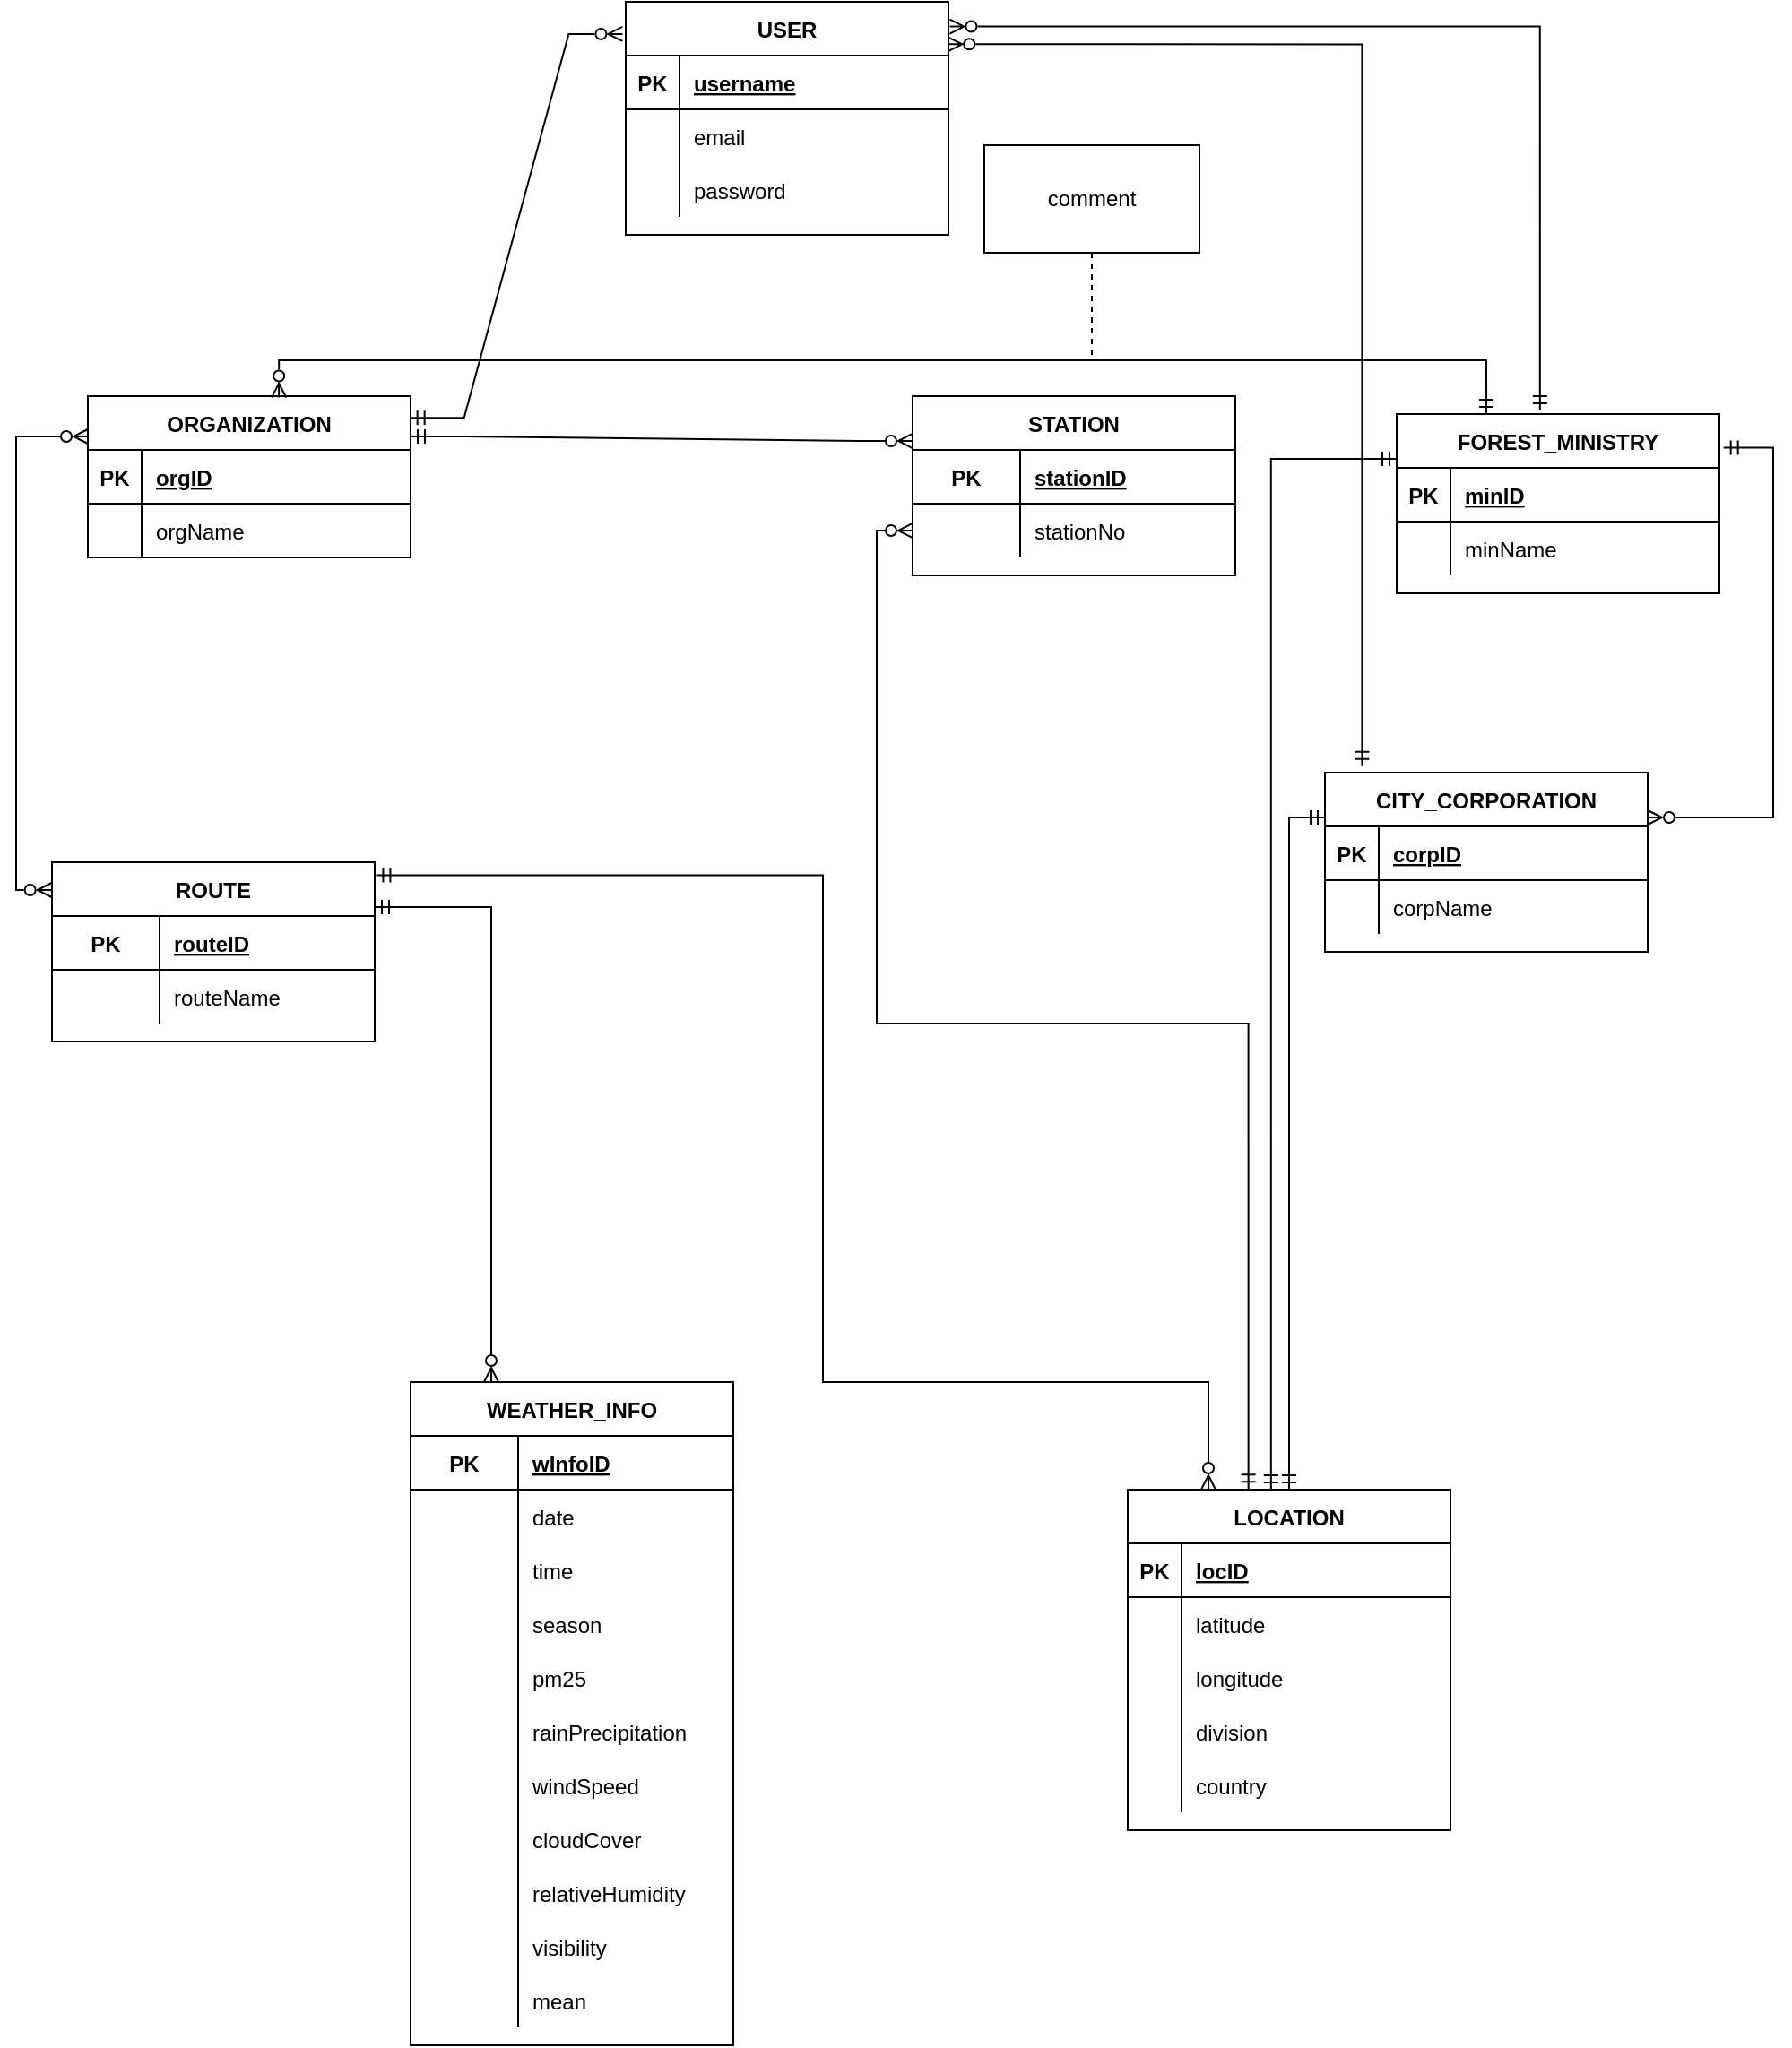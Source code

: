<mxfile version="20.2.5" type="github">
  <diagram name="EERD" id="rX4GJSbXi5SC8Ajk463G">
    <mxGraphModel dx="962" dy="535" grid="1" gridSize="10" guides="1" tooltips="1" connect="1" arrows="1" fold="1" page="1" pageScale="1" pageWidth="850" pageHeight="1100" math="0" shadow="0">
      <root>
        <mxCell id="Siyg2O-M67pVr4KrmH-h-0" />
        <mxCell id="Siyg2O-M67pVr4KrmH-h-1" parent="Siyg2O-M67pVr4KrmH-h-0" />
        <mxCell id="eH9TlsUBj8Qf2fbOO5fv-0" value="USER" style="shape=table;startSize=30;container=1;collapsible=1;childLayout=tableLayout;fixedRows=1;rowLines=0;fontStyle=1;align=center;resizeLast=1;" parent="Siyg2O-M67pVr4KrmH-h-1" vertex="1">
          <mxGeometry x="440" y="270" width="180" height="130" as="geometry" />
        </mxCell>
        <mxCell id="eH9TlsUBj8Qf2fbOO5fv-1" value="" style="shape=tableRow;horizontal=0;startSize=0;swimlaneHead=0;swimlaneBody=0;fillColor=none;collapsible=0;dropTarget=0;points=[[0,0.5],[1,0.5]];portConstraint=eastwest;top=0;left=0;right=0;bottom=1;" parent="eH9TlsUBj8Qf2fbOO5fv-0" vertex="1">
          <mxGeometry y="30" width="180" height="30" as="geometry" />
        </mxCell>
        <mxCell id="eH9TlsUBj8Qf2fbOO5fv-2" value="PK" style="shape=partialRectangle;connectable=0;fillColor=none;top=0;left=0;bottom=0;right=0;fontStyle=1;overflow=hidden;" parent="eH9TlsUBj8Qf2fbOO5fv-1" vertex="1">
          <mxGeometry width="30" height="30" as="geometry">
            <mxRectangle width="30" height="30" as="alternateBounds" />
          </mxGeometry>
        </mxCell>
        <mxCell id="eH9TlsUBj8Qf2fbOO5fv-3" value="username" style="shape=partialRectangle;connectable=0;fillColor=none;top=0;left=0;bottom=0;right=0;align=left;spacingLeft=6;fontStyle=5;overflow=hidden;" parent="eH9TlsUBj8Qf2fbOO5fv-1" vertex="1">
          <mxGeometry x="30" width="150" height="30" as="geometry">
            <mxRectangle width="150" height="30" as="alternateBounds" />
          </mxGeometry>
        </mxCell>
        <mxCell id="eH9TlsUBj8Qf2fbOO5fv-4" value="" style="shape=tableRow;horizontal=0;startSize=0;swimlaneHead=0;swimlaneBody=0;fillColor=none;collapsible=0;dropTarget=0;points=[[0,0.5],[1,0.5]];portConstraint=eastwest;top=0;left=0;right=0;bottom=0;" parent="eH9TlsUBj8Qf2fbOO5fv-0" vertex="1">
          <mxGeometry y="60" width="180" height="30" as="geometry" />
        </mxCell>
        <mxCell id="eH9TlsUBj8Qf2fbOO5fv-5" value="" style="shape=partialRectangle;connectable=0;fillColor=none;top=0;left=0;bottom=0;right=0;editable=1;overflow=hidden;" parent="eH9TlsUBj8Qf2fbOO5fv-4" vertex="1">
          <mxGeometry width="30" height="30" as="geometry">
            <mxRectangle width="30" height="30" as="alternateBounds" />
          </mxGeometry>
        </mxCell>
        <mxCell id="eH9TlsUBj8Qf2fbOO5fv-6" value="email" style="shape=partialRectangle;connectable=0;fillColor=none;top=0;left=0;bottom=0;right=0;align=left;spacingLeft=6;overflow=hidden;" parent="eH9TlsUBj8Qf2fbOO5fv-4" vertex="1">
          <mxGeometry x="30" width="150" height="30" as="geometry">
            <mxRectangle width="150" height="30" as="alternateBounds" />
          </mxGeometry>
        </mxCell>
        <mxCell id="eH9TlsUBj8Qf2fbOO5fv-7" value="" style="shape=tableRow;horizontal=0;startSize=0;swimlaneHead=0;swimlaneBody=0;fillColor=none;collapsible=0;dropTarget=0;points=[[0,0.5],[1,0.5]];portConstraint=eastwest;top=0;left=0;right=0;bottom=0;" parent="eH9TlsUBj8Qf2fbOO5fv-0" vertex="1">
          <mxGeometry y="90" width="180" height="30" as="geometry" />
        </mxCell>
        <mxCell id="eH9TlsUBj8Qf2fbOO5fv-8" value="" style="shape=partialRectangle;connectable=0;fillColor=none;top=0;left=0;bottom=0;right=0;editable=1;overflow=hidden;" parent="eH9TlsUBj8Qf2fbOO5fv-7" vertex="1">
          <mxGeometry width="30" height="30" as="geometry">
            <mxRectangle width="30" height="30" as="alternateBounds" />
          </mxGeometry>
        </mxCell>
        <mxCell id="eH9TlsUBj8Qf2fbOO5fv-9" value="password" style="shape=partialRectangle;connectable=0;fillColor=none;top=0;left=0;bottom=0;right=0;align=left;spacingLeft=6;overflow=hidden;" parent="eH9TlsUBj8Qf2fbOO5fv-7" vertex="1">
          <mxGeometry x="30" width="150" height="30" as="geometry">
            <mxRectangle width="150" height="30" as="alternateBounds" />
          </mxGeometry>
        </mxCell>
        <mxCell id="7qW13PkPoiKVGEW4aP1y-68" style="edgeStyle=orthogonalEdgeStyle;rounded=0;orthogonalLoop=1;jettySize=auto;html=1;exitX=0;exitY=0.25;exitDx=0;exitDy=0;entryX=-0.001;entryY=0.155;entryDx=0;entryDy=0;entryPerimeter=0;startArrow=ERzeroToMany;startFill=0;endArrow=ERzeroToMany;endFill=0;" parent="Siyg2O-M67pVr4KrmH-h-1" source="eH9TlsUBj8Qf2fbOO5fv-10" target="eH9TlsUBj8Qf2fbOO5fv-33" edge="1">
          <mxGeometry relative="1" as="geometry" />
        </mxCell>
        <mxCell id="eH9TlsUBj8Qf2fbOO5fv-10" value="ORGANIZATION" style="shape=table;startSize=30;container=1;collapsible=1;childLayout=tableLayout;fixedRows=1;rowLines=0;fontStyle=1;align=center;resizeLast=1;" parent="Siyg2O-M67pVr4KrmH-h-1" vertex="1">
          <mxGeometry x="140" y="490" width="180" height="90" as="geometry" />
        </mxCell>
        <mxCell id="eH9TlsUBj8Qf2fbOO5fv-11" value="" style="shape=tableRow;horizontal=0;startSize=0;swimlaneHead=0;swimlaneBody=0;fillColor=none;collapsible=0;dropTarget=0;points=[[0,0.5],[1,0.5]];portConstraint=eastwest;top=0;left=0;right=0;bottom=1;" parent="eH9TlsUBj8Qf2fbOO5fv-10" vertex="1">
          <mxGeometry y="30" width="180" height="30" as="geometry" />
        </mxCell>
        <mxCell id="eH9TlsUBj8Qf2fbOO5fv-12" value="PK" style="shape=partialRectangle;connectable=0;fillColor=none;top=0;left=0;bottom=0;right=0;fontStyle=1;overflow=hidden;" parent="eH9TlsUBj8Qf2fbOO5fv-11" vertex="1">
          <mxGeometry width="30" height="30" as="geometry">
            <mxRectangle width="30" height="30" as="alternateBounds" />
          </mxGeometry>
        </mxCell>
        <mxCell id="eH9TlsUBj8Qf2fbOO5fv-13" value="orgID" style="shape=partialRectangle;connectable=0;fillColor=none;top=0;left=0;bottom=0;right=0;align=left;spacingLeft=6;fontStyle=5;overflow=hidden;" parent="eH9TlsUBj8Qf2fbOO5fv-11" vertex="1">
          <mxGeometry x="30" width="150" height="30" as="geometry">
            <mxRectangle width="150" height="30" as="alternateBounds" />
          </mxGeometry>
        </mxCell>
        <mxCell id="eH9TlsUBj8Qf2fbOO5fv-14" value="" style="shape=tableRow;horizontal=0;startSize=0;swimlaneHead=0;swimlaneBody=0;fillColor=none;collapsible=0;dropTarget=0;points=[[0,0.5],[1,0.5]];portConstraint=eastwest;top=0;left=0;right=0;bottom=0;" parent="eH9TlsUBj8Qf2fbOO5fv-10" vertex="1">
          <mxGeometry y="60" width="180" height="30" as="geometry" />
        </mxCell>
        <mxCell id="eH9TlsUBj8Qf2fbOO5fv-15" value="" style="shape=partialRectangle;connectable=0;fillColor=none;top=0;left=0;bottom=0;right=0;editable=1;overflow=hidden;" parent="eH9TlsUBj8Qf2fbOO5fv-14" vertex="1">
          <mxGeometry width="30" height="30" as="geometry">
            <mxRectangle width="30" height="30" as="alternateBounds" />
          </mxGeometry>
        </mxCell>
        <mxCell id="eH9TlsUBj8Qf2fbOO5fv-16" value="orgName" style="shape=partialRectangle;connectable=0;fillColor=none;top=0;left=0;bottom=0;right=0;align=left;spacingLeft=6;overflow=hidden;" parent="eH9TlsUBj8Qf2fbOO5fv-14" vertex="1">
          <mxGeometry x="30" width="150" height="30" as="geometry">
            <mxRectangle width="150" height="30" as="alternateBounds" />
          </mxGeometry>
        </mxCell>
        <mxCell id="7qW13PkPoiKVGEW4aP1y-76" style="edgeStyle=orthogonalEdgeStyle;rounded=0;orthogonalLoop=1;jettySize=auto;html=1;exitX=0;exitY=0.25;exitDx=0;exitDy=0;startArrow=ERmandOne;startFill=0;endArrow=ERmandOne;endFill=0;entryX=0.444;entryY=0;entryDx=0;entryDy=0;entryPerimeter=0;" parent="Siyg2O-M67pVr4KrmH-h-1" source="eH9TlsUBj8Qf2fbOO5fv-25" target="7qW13PkPoiKVGEW4aP1y-49" edge="1">
          <mxGeometry relative="1" as="geometry">
            <Array as="points">
              <mxPoint x="800" y="525" />
            </Array>
            <mxPoint x="800" y="1080" as="targetPoint" />
          </mxGeometry>
        </mxCell>
        <mxCell id="7qW13PkPoiKVGEW4aP1y-78" style="edgeStyle=orthogonalEdgeStyle;rounded=0;orthogonalLoop=1;jettySize=auto;html=1;entryX=1.004;entryY=0.106;entryDx=0;entryDy=0;entryPerimeter=0;startArrow=ERmandOne;startFill=0;endArrow=ERzeroToMany;endFill=0;exitX=0.444;exitY=-0.02;exitDx=0;exitDy=0;exitPerimeter=0;" parent="Siyg2O-M67pVr4KrmH-h-1" source="eH9TlsUBj8Qf2fbOO5fv-25" target="eH9TlsUBj8Qf2fbOO5fv-0" edge="1">
          <mxGeometry relative="1" as="geometry">
            <mxPoint x="950" y="440" as="sourcePoint" />
            <Array as="points">
              <mxPoint x="950" y="284" />
            </Array>
          </mxGeometry>
        </mxCell>
        <mxCell id="XlJJ2K8TRJk-UcwaETNS-0" style="edgeStyle=orthogonalEdgeStyle;rounded=0;orthogonalLoop=1;jettySize=auto;html=1;exitX=0.278;exitY=0;exitDx=0;exitDy=0;entryX=0.592;entryY=0.008;entryDx=0;entryDy=0;entryPerimeter=0;exitPerimeter=0;startArrow=ERmandOne;startFill=0;endArrow=ERzeroToMany;endFill=0;" edge="1" parent="Siyg2O-M67pVr4KrmH-h-1" source="eH9TlsUBj8Qf2fbOO5fv-25" target="eH9TlsUBj8Qf2fbOO5fv-10">
          <mxGeometry relative="1" as="geometry" />
        </mxCell>
        <mxCell id="eH9TlsUBj8Qf2fbOO5fv-25" value="FOREST_MINISTRY" style="shape=table;startSize=30;container=1;collapsible=1;childLayout=tableLayout;fixedRows=1;rowLines=0;fontStyle=1;align=center;resizeLast=1;" parent="Siyg2O-M67pVr4KrmH-h-1" vertex="1">
          <mxGeometry x="870" y="500" width="180" height="100" as="geometry" />
        </mxCell>
        <mxCell id="eH9TlsUBj8Qf2fbOO5fv-26" value="" style="shape=tableRow;horizontal=0;startSize=0;swimlaneHead=0;swimlaneBody=0;fillColor=none;collapsible=0;dropTarget=0;points=[[0,0.5],[1,0.5]];portConstraint=eastwest;top=0;left=0;right=0;bottom=1;" parent="eH9TlsUBj8Qf2fbOO5fv-25" vertex="1">
          <mxGeometry y="30" width="180" height="30" as="geometry" />
        </mxCell>
        <mxCell id="eH9TlsUBj8Qf2fbOO5fv-27" value="PK" style="shape=partialRectangle;connectable=0;fillColor=none;top=0;left=0;bottom=0;right=0;fontStyle=1;overflow=hidden;" parent="eH9TlsUBj8Qf2fbOO5fv-26" vertex="1">
          <mxGeometry width="30" height="30" as="geometry">
            <mxRectangle width="30" height="30" as="alternateBounds" />
          </mxGeometry>
        </mxCell>
        <mxCell id="eH9TlsUBj8Qf2fbOO5fv-28" value="minID" style="shape=partialRectangle;connectable=0;fillColor=none;top=0;left=0;bottom=0;right=0;align=left;spacingLeft=6;fontStyle=5;overflow=hidden;" parent="eH9TlsUBj8Qf2fbOO5fv-26" vertex="1">
          <mxGeometry x="30" width="150" height="30" as="geometry">
            <mxRectangle width="150" height="30" as="alternateBounds" />
          </mxGeometry>
        </mxCell>
        <mxCell id="eH9TlsUBj8Qf2fbOO5fv-29" value="" style="shape=tableRow;horizontal=0;startSize=0;swimlaneHead=0;swimlaneBody=0;fillColor=none;collapsible=0;dropTarget=0;points=[[0,0.5],[1,0.5]];portConstraint=eastwest;top=0;left=0;right=0;bottom=0;" parent="eH9TlsUBj8Qf2fbOO5fv-25" vertex="1">
          <mxGeometry y="60" width="180" height="30" as="geometry" />
        </mxCell>
        <mxCell id="eH9TlsUBj8Qf2fbOO5fv-30" value="" style="shape=partialRectangle;connectable=0;fillColor=none;top=0;left=0;bottom=0;right=0;editable=1;overflow=hidden;" parent="eH9TlsUBj8Qf2fbOO5fv-29" vertex="1">
          <mxGeometry width="30" height="30" as="geometry">
            <mxRectangle width="30" height="30" as="alternateBounds" />
          </mxGeometry>
        </mxCell>
        <mxCell id="eH9TlsUBj8Qf2fbOO5fv-31" value="minName" style="shape=partialRectangle;connectable=0;fillColor=none;top=0;left=0;bottom=0;right=0;align=left;spacingLeft=6;overflow=hidden;" parent="eH9TlsUBj8Qf2fbOO5fv-29" vertex="1">
          <mxGeometry x="30" width="150" height="30" as="geometry">
            <mxRectangle width="150" height="30" as="alternateBounds" />
          </mxGeometry>
        </mxCell>
        <mxCell id="7qW13PkPoiKVGEW4aP1y-69" style="edgeStyle=orthogonalEdgeStyle;rounded=0;orthogonalLoop=1;jettySize=auto;html=1;exitX=1;exitY=0.25;exitDx=0;exitDy=0;entryX=0.25;entryY=0;entryDx=0;entryDy=0;startArrow=ERmandOne;startFill=0;endArrow=ERzeroToMany;endFill=0;" parent="Siyg2O-M67pVr4KrmH-h-1" source="eH9TlsUBj8Qf2fbOO5fv-33" target="7qW13PkPoiKVGEW4aP1y-0" edge="1">
          <mxGeometry relative="1" as="geometry" />
        </mxCell>
        <mxCell id="eH9TlsUBj8Qf2fbOO5fv-33" value="ROUTE" style="shape=table;startSize=30;container=1;collapsible=1;childLayout=tableLayout;fixedRows=1;rowLines=0;fontStyle=1;align=center;resizeLast=1;" parent="Siyg2O-M67pVr4KrmH-h-1" vertex="1">
          <mxGeometry x="120" y="750" width="180" height="100" as="geometry" />
        </mxCell>
        <mxCell id="eH9TlsUBj8Qf2fbOO5fv-37" value="" style="shape=tableRow;horizontal=0;startSize=0;swimlaneHead=0;swimlaneBody=0;fillColor=none;collapsible=0;dropTarget=0;points=[[0,0.5],[1,0.5]];portConstraint=eastwest;top=0;left=0;right=0;bottom=1;" parent="eH9TlsUBj8Qf2fbOO5fv-33" vertex="1">
          <mxGeometry y="30" width="180" height="30" as="geometry" />
        </mxCell>
        <mxCell id="eH9TlsUBj8Qf2fbOO5fv-38" value="PK" style="shape=partialRectangle;connectable=0;fillColor=none;top=0;left=0;bottom=0;right=0;fontStyle=1;overflow=hidden;" parent="eH9TlsUBj8Qf2fbOO5fv-37" vertex="1">
          <mxGeometry width="60" height="30" as="geometry">
            <mxRectangle width="60" height="30" as="alternateBounds" />
          </mxGeometry>
        </mxCell>
        <mxCell id="eH9TlsUBj8Qf2fbOO5fv-39" value="routeID" style="shape=partialRectangle;connectable=0;fillColor=none;top=0;left=0;bottom=0;right=0;align=left;spacingLeft=6;fontStyle=5;overflow=hidden;" parent="eH9TlsUBj8Qf2fbOO5fv-37" vertex="1">
          <mxGeometry x="60" width="120" height="30" as="geometry">
            <mxRectangle width="120" height="30" as="alternateBounds" />
          </mxGeometry>
        </mxCell>
        <mxCell id="eH9TlsUBj8Qf2fbOO5fv-40" value="" style="shape=tableRow;horizontal=0;startSize=0;swimlaneHead=0;swimlaneBody=0;fillColor=none;collapsible=0;dropTarget=0;points=[[0,0.5],[1,0.5]];portConstraint=eastwest;top=0;left=0;right=0;bottom=0;" parent="eH9TlsUBj8Qf2fbOO5fv-33" vertex="1">
          <mxGeometry y="60" width="180" height="30" as="geometry" />
        </mxCell>
        <mxCell id="eH9TlsUBj8Qf2fbOO5fv-41" value="" style="shape=partialRectangle;connectable=0;fillColor=none;top=0;left=0;bottom=0;right=0;editable=1;overflow=hidden;" parent="eH9TlsUBj8Qf2fbOO5fv-40" vertex="1">
          <mxGeometry width="60" height="30" as="geometry">
            <mxRectangle width="60" height="30" as="alternateBounds" />
          </mxGeometry>
        </mxCell>
        <mxCell id="eH9TlsUBj8Qf2fbOO5fv-42" value="routeName" style="shape=partialRectangle;connectable=0;fillColor=none;top=0;left=0;bottom=0;right=0;align=left;spacingLeft=6;overflow=hidden;" parent="eH9TlsUBj8Qf2fbOO5fv-40" vertex="1">
          <mxGeometry x="60" width="120" height="30" as="geometry">
            <mxRectangle width="120" height="30" as="alternateBounds" />
          </mxGeometry>
        </mxCell>
        <mxCell id="eH9TlsUBj8Qf2fbOO5fv-59" value="STATION" style="shape=table;startSize=30;container=1;collapsible=1;childLayout=tableLayout;fixedRows=1;rowLines=0;fontStyle=1;align=center;resizeLast=1;" parent="Siyg2O-M67pVr4KrmH-h-1" vertex="1">
          <mxGeometry x="600" y="490" width="180" height="100" as="geometry" />
        </mxCell>
        <mxCell id="eH9TlsUBj8Qf2fbOO5fv-63" value="" style="shape=tableRow;horizontal=0;startSize=0;swimlaneHead=0;swimlaneBody=0;fillColor=none;collapsible=0;dropTarget=0;points=[[0,0.5],[1,0.5]];portConstraint=eastwest;top=0;left=0;right=0;bottom=1;" parent="eH9TlsUBj8Qf2fbOO5fv-59" vertex="1">
          <mxGeometry y="30" width="180" height="30" as="geometry" />
        </mxCell>
        <mxCell id="eH9TlsUBj8Qf2fbOO5fv-64" value="PK" style="shape=partialRectangle;connectable=0;fillColor=none;top=0;left=0;bottom=0;right=0;fontStyle=1;overflow=hidden;" parent="eH9TlsUBj8Qf2fbOO5fv-63" vertex="1">
          <mxGeometry width="60" height="30" as="geometry">
            <mxRectangle width="60" height="30" as="alternateBounds" />
          </mxGeometry>
        </mxCell>
        <mxCell id="eH9TlsUBj8Qf2fbOO5fv-65" value="stationID" style="shape=partialRectangle;connectable=0;fillColor=none;top=0;left=0;bottom=0;right=0;align=left;spacingLeft=6;fontStyle=5;overflow=hidden;" parent="eH9TlsUBj8Qf2fbOO5fv-63" vertex="1">
          <mxGeometry x="60" width="120" height="30" as="geometry">
            <mxRectangle width="120" height="30" as="alternateBounds" />
          </mxGeometry>
        </mxCell>
        <mxCell id="eH9TlsUBj8Qf2fbOO5fv-66" value="" style="shape=tableRow;horizontal=0;startSize=0;swimlaneHead=0;swimlaneBody=0;fillColor=none;collapsible=0;dropTarget=0;points=[[0,0.5],[1,0.5]];portConstraint=eastwest;top=0;left=0;right=0;bottom=0;" parent="eH9TlsUBj8Qf2fbOO5fv-59" vertex="1">
          <mxGeometry y="60" width="180" height="30" as="geometry" />
        </mxCell>
        <mxCell id="eH9TlsUBj8Qf2fbOO5fv-67" value="" style="shape=partialRectangle;connectable=0;fillColor=none;top=0;left=0;bottom=0;right=0;editable=1;overflow=hidden;" parent="eH9TlsUBj8Qf2fbOO5fv-66" vertex="1">
          <mxGeometry width="60" height="30" as="geometry">
            <mxRectangle width="60" height="30" as="alternateBounds" />
          </mxGeometry>
        </mxCell>
        <mxCell id="eH9TlsUBj8Qf2fbOO5fv-68" value="stationNo" style="shape=partialRectangle;connectable=0;fillColor=none;top=0;left=0;bottom=0;right=0;align=left;spacingLeft=6;overflow=hidden;" parent="eH9TlsUBj8Qf2fbOO5fv-66" vertex="1">
          <mxGeometry x="60" width="120" height="30" as="geometry">
            <mxRectangle width="120" height="30" as="alternateBounds" />
          </mxGeometry>
        </mxCell>
        <mxCell id="7qW13PkPoiKVGEW4aP1y-74" style="edgeStyle=orthogonalEdgeStyle;rounded=0;orthogonalLoop=1;jettySize=auto;html=1;exitX=1;exitY=0.25;exitDx=0;exitDy=0;entryX=1.013;entryY=0.188;entryDx=0;entryDy=0;entryPerimeter=0;startArrow=ERzeroToMany;startFill=0;endArrow=ERmandOne;endFill=0;" parent="Siyg2O-M67pVr4KrmH-h-1" source="BREfBHQQpwiKIBbjYDsj-0" target="eH9TlsUBj8Qf2fbOO5fv-25" edge="1">
          <mxGeometry relative="1" as="geometry">
            <Array as="points">
              <mxPoint x="1080" y="725" />
              <mxPoint x="1080" y="519" />
            </Array>
          </mxGeometry>
        </mxCell>
        <mxCell id="7qW13PkPoiKVGEW4aP1y-75" style="edgeStyle=orthogonalEdgeStyle;rounded=0;orthogonalLoop=1;jettySize=auto;html=1;exitX=0;exitY=0.25;exitDx=0;exitDy=0;startArrow=ERmandOne;startFill=0;endArrow=ERmandOne;endFill=0;" parent="Siyg2O-M67pVr4KrmH-h-1" source="BREfBHQQpwiKIBbjYDsj-0" target="7qW13PkPoiKVGEW4aP1y-49" edge="1">
          <mxGeometry relative="1" as="geometry" />
        </mxCell>
        <mxCell id="nZHykkTG3jkTWh9uIBP1-0" style="edgeStyle=orthogonalEdgeStyle;rounded=0;orthogonalLoop=1;jettySize=auto;html=1;entryX=0.998;entryY=0.182;entryDx=0;entryDy=0;entryPerimeter=0;startArrow=ERmandOne;startFill=0;endArrow=ERzeroToMany;endFill=0;exitX=0.115;exitY=-0.036;exitDx=0;exitDy=0;exitPerimeter=0;" parent="Siyg2O-M67pVr4KrmH-h-1" source="BREfBHQQpwiKIBbjYDsj-0" target="eH9TlsUBj8Qf2fbOO5fv-0" edge="1">
          <mxGeometry relative="1" as="geometry">
            <mxPoint x="850" y="690" as="sourcePoint" />
            <Array as="points">
              <mxPoint x="851" y="294" />
            </Array>
          </mxGeometry>
        </mxCell>
        <mxCell id="BREfBHQQpwiKIBbjYDsj-0" value="CITY_CORPORATION" style="shape=table;startSize=30;container=1;collapsible=1;childLayout=tableLayout;fixedRows=1;rowLines=0;fontStyle=1;align=center;resizeLast=1;" parent="Siyg2O-M67pVr4KrmH-h-1" vertex="1">
          <mxGeometry x="830" y="700" width="180" height="100" as="geometry" />
        </mxCell>
        <mxCell id="BREfBHQQpwiKIBbjYDsj-1" value="" style="shape=tableRow;horizontal=0;startSize=0;swimlaneHead=0;swimlaneBody=0;fillColor=none;collapsible=0;dropTarget=0;points=[[0,0.5],[1,0.5]];portConstraint=eastwest;top=0;left=0;right=0;bottom=1;" parent="BREfBHQQpwiKIBbjYDsj-0" vertex="1">
          <mxGeometry y="30" width="180" height="30" as="geometry" />
        </mxCell>
        <mxCell id="BREfBHQQpwiKIBbjYDsj-2" value="PK" style="shape=partialRectangle;connectable=0;fillColor=none;top=0;left=0;bottom=0;right=0;fontStyle=1;overflow=hidden;" parent="BREfBHQQpwiKIBbjYDsj-1" vertex="1">
          <mxGeometry width="30" height="30" as="geometry">
            <mxRectangle width="30" height="30" as="alternateBounds" />
          </mxGeometry>
        </mxCell>
        <mxCell id="BREfBHQQpwiKIBbjYDsj-3" value="corpID" style="shape=partialRectangle;connectable=0;fillColor=none;top=0;left=0;bottom=0;right=0;align=left;spacingLeft=6;fontStyle=5;overflow=hidden;" parent="BREfBHQQpwiKIBbjYDsj-1" vertex="1">
          <mxGeometry x="30" width="150" height="30" as="geometry">
            <mxRectangle width="150" height="30" as="alternateBounds" />
          </mxGeometry>
        </mxCell>
        <mxCell id="BREfBHQQpwiKIBbjYDsj-4" value="" style="shape=tableRow;horizontal=0;startSize=0;swimlaneHead=0;swimlaneBody=0;fillColor=none;collapsible=0;dropTarget=0;points=[[0,0.5],[1,0.5]];portConstraint=eastwest;top=0;left=0;right=0;bottom=0;" parent="BREfBHQQpwiKIBbjYDsj-0" vertex="1">
          <mxGeometry y="60" width="180" height="30" as="geometry" />
        </mxCell>
        <mxCell id="BREfBHQQpwiKIBbjYDsj-5" value="" style="shape=partialRectangle;connectable=0;fillColor=none;top=0;left=0;bottom=0;right=0;editable=1;overflow=hidden;" parent="BREfBHQQpwiKIBbjYDsj-4" vertex="1">
          <mxGeometry width="30" height="30" as="geometry">
            <mxRectangle width="30" height="30" as="alternateBounds" />
          </mxGeometry>
        </mxCell>
        <mxCell id="BREfBHQQpwiKIBbjYDsj-6" value="corpName" style="shape=partialRectangle;connectable=0;fillColor=none;top=0;left=0;bottom=0;right=0;align=left;spacingLeft=6;overflow=hidden;" parent="BREfBHQQpwiKIBbjYDsj-4" vertex="1">
          <mxGeometry x="30" width="150" height="30" as="geometry">
            <mxRectangle width="150" height="30" as="alternateBounds" />
          </mxGeometry>
        </mxCell>
        <mxCell id="7qW13PkPoiKVGEW4aP1y-0" value="WEATHER_INFO" style="shape=table;startSize=30;container=1;collapsible=1;childLayout=tableLayout;fixedRows=1;rowLines=0;fontStyle=1;align=center;resizeLast=1;" parent="Siyg2O-M67pVr4KrmH-h-1" vertex="1">
          <mxGeometry x="320" y="1040" width="180" height="370" as="geometry" />
        </mxCell>
        <mxCell id="7qW13PkPoiKVGEW4aP1y-43" value="" style="shape=tableRow;horizontal=0;startSize=0;swimlaneHead=0;swimlaneBody=0;fillColor=none;collapsible=0;dropTarget=0;points=[[0,0.5],[1,0.5]];portConstraint=eastwest;top=0;left=0;right=0;bottom=1;" parent="7qW13PkPoiKVGEW4aP1y-0" vertex="1">
          <mxGeometry y="30" width="180" height="30" as="geometry" />
        </mxCell>
        <mxCell id="7qW13PkPoiKVGEW4aP1y-44" value="PK" style="shape=partialRectangle;connectable=0;fillColor=none;top=0;left=0;bottom=0;right=0;fontStyle=1;overflow=hidden;" parent="7qW13PkPoiKVGEW4aP1y-43" vertex="1">
          <mxGeometry width="60" height="30" as="geometry">
            <mxRectangle width="60" height="30" as="alternateBounds" />
          </mxGeometry>
        </mxCell>
        <mxCell id="7qW13PkPoiKVGEW4aP1y-45" value="wInfoID" style="shape=partialRectangle;connectable=0;fillColor=none;top=0;left=0;bottom=0;right=0;align=left;spacingLeft=6;fontStyle=5;overflow=hidden;" parent="7qW13PkPoiKVGEW4aP1y-43" vertex="1">
          <mxGeometry x="60" width="120" height="30" as="geometry">
            <mxRectangle width="120" height="30" as="alternateBounds" />
          </mxGeometry>
        </mxCell>
        <mxCell id="L1CNlvvH6o6dqaX1qOjn-0" value="" style="shape=tableRow;horizontal=0;startSize=0;swimlaneHead=0;swimlaneBody=0;fillColor=none;collapsible=0;dropTarget=0;points=[[0,0.5],[1,0.5]];portConstraint=eastwest;top=0;left=0;right=0;bottom=0;" vertex="1" parent="7qW13PkPoiKVGEW4aP1y-0">
          <mxGeometry y="60" width="180" height="30" as="geometry" />
        </mxCell>
        <mxCell id="L1CNlvvH6o6dqaX1qOjn-1" value="" style="shape=partialRectangle;connectable=0;fillColor=none;top=0;left=0;bottom=0;right=0;editable=1;overflow=hidden;" vertex="1" parent="L1CNlvvH6o6dqaX1qOjn-0">
          <mxGeometry width="60" height="30" as="geometry">
            <mxRectangle width="60" height="30" as="alternateBounds" />
          </mxGeometry>
        </mxCell>
        <mxCell id="L1CNlvvH6o6dqaX1qOjn-2" value="date" style="shape=partialRectangle;connectable=0;fillColor=none;top=0;left=0;bottom=0;right=0;align=left;spacingLeft=6;overflow=hidden;" vertex="1" parent="L1CNlvvH6o6dqaX1qOjn-0">
          <mxGeometry x="60" width="120" height="30" as="geometry">
            <mxRectangle width="120" height="30" as="alternateBounds" />
          </mxGeometry>
        </mxCell>
        <mxCell id="L1CNlvvH6o6dqaX1qOjn-3" value="" style="shape=tableRow;horizontal=0;startSize=0;swimlaneHead=0;swimlaneBody=0;fillColor=none;collapsible=0;dropTarget=0;points=[[0,0.5],[1,0.5]];portConstraint=eastwest;top=0;left=0;right=0;bottom=0;" vertex="1" parent="7qW13PkPoiKVGEW4aP1y-0">
          <mxGeometry y="90" width="180" height="30" as="geometry" />
        </mxCell>
        <mxCell id="L1CNlvvH6o6dqaX1qOjn-4" value="" style="shape=partialRectangle;connectable=0;fillColor=none;top=0;left=0;bottom=0;right=0;editable=1;overflow=hidden;" vertex="1" parent="L1CNlvvH6o6dqaX1qOjn-3">
          <mxGeometry width="60" height="30" as="geometry">
            <mxRectangle width="60" height="30" as="alternateBounds" />
          </mxGeometry>
        </mxCell>
        <mxCell id="L1CNlvvH6o6dqaX1qOjn-5" value="time" style="shape=partialRectangle;connectable=0;fillColor=none;top=0;left=0;bottom=0;right=0;align=left;spacingLeft=6;overflow=hidden;" vertex="1" parent="L1CNlvvH6o6dqaX1qOjn-3">
          <mxGeometry x="60" width="120" height="30" as="geometry">
            <mxRectangle width="120" height="30" as="alternateBounds" />
          </mxGeometry>
        </mxCell>
        <mxCell id="7qW13PkPoiKVGEW4aP1y-7" value="" style="shape=tableRow;horizontal=0;startSize=0;swimlaneHead=0;swimlaneBody=0;fillColor=none;collapsible=0;dropTarget=0;points=[[0,0.5],[1,0.5]];portConstraint=eastwest;top=0;left=0;right=0;bottom=0;" parent="7qW13PkPoiKVGEW4aP1y-0" vertex="1">
          <mxGeometry y="120" width="180" height="30" as="geometry" />
        </mxCell>
        <mxCell id="7qW13PkPoiKVGEW4aP1y-8" value="" style="shape=partialRectangle;connectable=0;fillColor=none;top=0;left=0;bottom=0;right=0;editable=1;overflow=hidden;" parent="7qW13PkPoiKVGEW4aP1y-7" vertex="1">
          <mxGeometry width="60" height="30" as="geometry">
            <mxRectangle width="60" height="30" as="alternateBounds" />
          </mxGeometry>
        </mxCell>
        <mxCell id="7qW13PkPoiKVGEW4aP1y-9" value="season" style="shape=partialRectangle;connectable=0;fillColor=none;top=0;left=0;bottom=0;right=0;align=left;spacingLeft=6;overflow=hidden;" parent="7qW13PkPoiKVGEW4aP1y-7" vertex="1">
          <mxGeometry x="60" width="120" height="30" as="geometry">
            <mxRectangle width="120" height="30" as="alternateBounds" />
          </mxGeometry>
        </mxCell>
        <mxCell id="7qW13PkPoiKVGEW4aP1y-13" value="" style="shape=tableRow;horizontal=0;startSize=0;swimlaneHead=0;swimlaneBody=0;fillColor=none;collapsible=0;dropTarget=0;points=[[0,0.5],[1,0.5]];portConstraint=eastwest;top=0;left=0;right=0;bottom=0;" parent="7qW13PkPoiKVGEW4aP1y-0" vertex="1">
          <mxGeometry y="150" width="180" height="30" as="geometry" />
        </mxCell>
        <mxCell id="7qW13PkPoiKVGEW4aP1y-14" value="" style="shape=partialRectangle;connectable=0;fillColor=none;top=0;left=0;bottom=0;right=0;editable=1;overflow=hidden;" parent="7qW13PkPoiKVGEW4aP1y-13" vertex="1">
          <mxGeometry width="60" height="30" as="geometry">
            <mxRectangle width="60" height="30" as="alternateBounds" />
          </mxGeometry>
        </mxCell>
        <mxCell id="7qW13PkPoiKVGEW4aP1y-15" value="pm25" style="shape=partialRectangle;connectable=0;fillColor=none;top=0;left=0;bottom=0;right=0;align=left;spacingLeft=6;overflow=hidden;" parent="7qW13PkPoiKVGEW4aP1y-13" vertex="1">
          <mxGeometry x="60" width="120" height="30" as="geometry">
            <mxRectangle width="120" height="30" as="alternateBounds" />
          </mxGeometry>
        </mxCell>
        <mxCell id="7qW13PkPoiKVGEW4aP1y-25" value="" style="shape=tableRow;horizontal=0;startSize=0;swimlaneHead=0;swimlaneBody=0;fillColor=none;collapsible=0;dropTarget=0;points=[[0,0.5],[1,0.5]];portConstraint=eastwest;top=0;left=0;right=0;bottom=0;" parent="7qW13PkPoiKVGEW4aP1y-0" vertex="1">
          <mxGeometry y="180" width="180" height="30" as="geometry" />
        </mxCell>
        <mxCell id="7qW13PkPoiKVGEW4aP1y-26" value="" style="shape=partialRectangle;connectable=0;fillColor=none;top=0;left=0;bottom=0;right=0;editable=1;overflow=hidden;" parent="7qW13PkPoiKVGEW4aP1y-25" vertex="1">
          <mxGeometry width="60" height="30" as="geometry">
            <mxRectangle width="60" height="30" as="alternateBounds" />
          </mxGeometry>
        </mxCell>
        <mxCell id="7qW13PkPoiKVGEW4aP1y-27" value="rainPrecipitation" style="shape=partialRectangle;connectable=0;fillColor=none;top=0;left=0;bottom=0;right=0;align=left;spacingLeft=6;overflow=hidden;" parent="7qW13PkPoiKVGEW4aP1y-25" vertex="1">
          <mxGeometry x="60" width="120" height="30" as="geometry">
            <mxRectangle width="120" height="30" as="alternateBounds" />
          </mxGeometry>
        </mxCell>
        <mxCell id="7qW13PkPoiKVGEW4aP1y-28" value="" style="shape=tableRow;horizontal=0;startSize=0;swimlaneHead=0;swimlaneBody=0;fillColor=none;collapsible=0;dropTarget=0;points=[[0,0.5],[1,0.5]];portConstraint=eastwest;top=0;left=0;right=0;bottom=0;" parent="7qW13PkPoiKVGEW4aP1y-0" vertex="1">
          <mxGeometry y="210" width="180" height="30" as="geometry" />
        </mxCell>
        <mxCell id="7qW13PkPoiKVGEW4aP1y-29" value="" style="shape=partialRectangle;connectable=0;fillColor=none;top=0;left=0;bottom=0;right=0;editable=1;overflow=hidden;" parent="7qW13PkPoiKVGEW4aP1y-28" vertex="1">
          <mxGeometry width="60" height="30" as="geometry">
            <mxRectangle width="60" height="30" as="alternateBounds" />
          </mxGeometry>
        </mxCell>
        <mxCell id="7qW13PkPoiKVGEW4aP1y-30" value="windSpeed" style="shape=partialRectangle;connectable=0;fillColor=none;top=0;left=0;bottom=0;right=0;align=left;spacingLeft=6;overflow=hidden;" parent="7qW13PkPoiKVGEW4aP1y-28" vertex="1">
          <mxGeometry x="60" width="120" height="30" as="geometry">
            <mxRectangle width="120" height="30" as="alternateBounds" />
          </mxGeometry>
        </mxCell>
        <mxCell id="7qW13PkPoiKVGEW4aP1y-31" value="" style="shape=tableRow;horizontal=0;startSize=0;swimlaneHead=0;swimlaneBody=0;fillColor=none;collapsible=0;dropTarget=0;points=[[0,0.5],[1,0.5]];portConstraint=eastwest;top=0;left=0;right=0;bottom=0;" parent="7qW13PkPoiKVGEW4aP1y-0" vertex="1">
          <mxGeometry y="240" width="180" height="30" as="geometry" />
        </mxCell>
        <mxCell id="7qW13PkPoiKVGEW4aP1y-32" value="" style="shape=partialRectangle;connectable=0;fillColor=none;top=0;left=0;bottom=0;right=0;editable=1;overflow=hidden;" parent="7qW13PkPoiKVGEW4aP1y-31" vertex="1">
          <mxGeometry width="60" height="30" as="geometry">
            <mxRectangle width="60" height="30" as="alternateBounds" />
          </mxGeometry>
        </mxCell>
        <mxCell id="7qW13PkPoiKVGEW4aP1y-33" value="cloudCover" style="shape=partialRectangle;connectable=0;fillColor=none;top=0;left=0;bottom=0;right=0;align=left;spacingLeft=6;overflow=hidden;" parent="7qW13PkPoiKVGEW4aP1y-31" vertex="1">
          <mxGeometry x="60" width="120" height="30" as="geometry">
            <mxRectangle width="120" height="30" as="alternateBounds" />
          </mxGeometry>
        </mxCell>
        <mxCell id="7qW13PkPoiKVGEW4aP1y-34" value="" style="shape=tableRow;horizontal=0;startSize=0;swimlaneHead=0;swimlaneBody=0;fillColor=none;collapsible=0;dropTarget=0;points=[[0,0.5],[1,0.5]];portConstraint=eastwest;top=0;left=0;right=0;bottom=0;" parent="7qW13PkPoiKVGEW4aP1y-0" vertex="1">
          <mxGeometry y="270" width="180" height="30" as="geometry" />
        </mxCell>
        <mxCell id="7qW13PkPoiKVGEW4aP1y-35" value="" style="shape=partialRectangle;connectable=0;fillColor=none;top=0;left=0;bottom=0;right=0;editable=1;overflow=hidden;" parent="7qW13PkPoiKVGEW4aP1y-34" vertex="1">
          <mxGeometry width="60" height="30" as="geometry">
            <mxRectangle width="60" height="30" as="alternateBounds" />
          </mxGeometry>
        </mxCell>
        <mxCell id="7qW13PkPoiKVGEW4aP1y-36" value="relativeHumidity" style="shape=partialRectangle;connectable=0;fillColor=none;top=0;left=0;bottom=0;right=0;align=left;spacingLeft=6;overflow=hidden;" parent="7qW13PkPoiKVGEW4aP1y-34" vertex="1">
          <mxGeometry x="60" width="120" height="30" as="geometry">
            <mxRectangle width="120" height="30" as="alternateBounds" />
          </mxGeometry>
        </mxCell>
        <mxCell id="7qW13PkPoiKVGEW4aP1y-37" value="" style="shape=tableRow;horizontal=0;startSize=0;swimlaneHead=0;swimlaneBody=0;fillColor=none;collapsible=0;dropTarget=0;points=[[0,0.5],[1,0.5]];portConstraint=eastwest;top=0;left=0;right=0;bottom=0;" parent="7qW13PkPoiKVGEW4aP1y-0" vertex="1">
          <mxGeometry y="300" width="180" height="30" as="geometry" />
        </mxCell>
        <mxCell id="7qW13PkPoiKVGEW4aP1y-38" value="" style="shape=partialRectangle;connectable=0;fillColor=none;top=0;left=0;bottom=0;right=0;editable=1;overflow=hidden;" parent="7qW13PkPoiKVGEW4aP1y-37" vertex="1">
          <mxGeometry width="60" height="30" as="geometry">
            <mxRectangle width="60" height="30" as="alternateBounds" />
          </mxGeometry>
        </mxCell>
        <mxCell id="7qW13PkPoiKVGEW4aP1y-39" value="visibility" style="shape=partialRectangle;connectable=0;fillColor=none;top=0;left=0;bottom=0;right=0;align=left;spacingLeft=6;overflow=hidden;" parent="7qW13PkPoiKVGEW4aP1y-37" vertex="1">
          <mxGeometry x="60" width="120" height="30" as="geometry">
            <mxRectangle width="120" height="30" as="alternateBounds" />
          </mxGeometry>
        </mxCell>
        <mxCell id="7qW13PkPoiKVGEW4aP1y-46" value="" style="shape=tableRow;horizontal=0;startSize=0;swimlaneHead=0;swimlaneBody=0;fillColor=none;collapsible=0;dropTarget=0;points=[[0,0.5],[1,0.5]];portConstraint=eastwest;top=0;left=0;right=0;bottom=0;" parent="7qW13PkPoiKVGEW4aP1y-0" vertex="1">
          <mxGeometry y="330" width="180" height="30" as="geometry" />
        </mxCell>
        <mxCell id="7qW13PkPoiKVGEW4aP1y-47" value="" style="shape=partialRectangle;connectable=0;fillColor=none;top=0;left=0;bottom=0;right=0;editable=1;overflow=hidden;" parent="7qW13PkPoiKVGEW4aP1y-46" vertex="1">
          <mxGeometry width="60" height="30" as="geometry">
            <mxRectangle width="60" height="30" as="alternateBounds" />
          </mxGeometry>
        </mxCell>
        <mxCell id="7qW13PkPoiKVGEW4aP1y-48" value="mean" style="shape=partialRectangle;connectable=0;fillColor=none;top=0;left=0;bottom=0;right=0;align=left;spacingLeft=6;overflow=hidden;" parent="7qW13PkPoiKVGEW4aP1y-46" vertex="1">
          <mxGeometry x="60" width="120" height="30" as="geometry">
            <mxRectangle width="120" height="30" as="alternateBounds" />
          </mxGeometry>
        </mxCell>
        <mxCell id="7qW13PkPoiKVGEW4aP1y-70" style="edgeStyle=orthogonalEdgeStyle;rounded=0;orthogonalLoop=1;jettySize=auto;html=1;exitX=0.25;exitY=0;exitDx=0;exitDy=0;entryX=1.004;entryY=0.072;entryDx=0;entryDy=0;entryPerimeter=0;startArrow=ERzeroToMany;startFill=0;endArrow=ERmandOne;endFill=0;" parent="Siyg2O-M67pVr4KrmH-h-1" source="7qW13PkPoiKVGEW4aP1y-49" target="eH9TlsUBj8Qf2fbOO5fv-33" edge="1">
          <mxGeometry relative="1" as="geometry">
            <Array as="points">
              <mxPoint x="765" y="1040" />
              <mxPoint x="550" y="1040" />
              <mxPoint x="550" y="757" />
            </Array>
          </mxGeometry>
        </mxCell>
        <mxCell id="7qW13PkPoiKVGEW4aP1y-49" value="LOCATION" style="shape=table;startSize=30;container=1;collapsible=1;childLayout=tableLayout;fixedRows=1;rowLines=0;fontStyle=1;align=center;resizeLast=1;" parent="Siyg2O-M67pVr4KrmH-h-1" vertex="1">
          <mxGeometry x="720" y="1100" width="180" height="190" as="geometry" />
        </mxCell>
        <mxCell id="7qW13PkPoiKVGEW4aP1y-50" value="" style="shape=tableRow;horizontal=0;startSize=0;swimlaneHead=0;swimlaneBody=0;fillColor=none;collapsible=0;dropTarget=0;points=[[0,0.5],[1,0.5]];portConstraint=eastwest;top=0;left=0;right=0;bottom=1;" parent="7qW13PkPoiKVGEW4aP1y-49" vertex="1">
          <mxGeometry y="30" width="180" height="30" as="geometry" />
        </mxCell>
        <mxCell id="7qW13PkPoiKVGEW4aP1y-51" value="PK" style="shape=partialRectangle;connectable=0;fillColor=none;top=0;left=0;bottom=0;right=0;fontStyle=1;overflow=hidden;" parent="7qW13PkPoiKVGEW4aP1y-50" vertex="1">
          <mxGeometry width="30" height="30" as="geometry">
            <mxRectangle width="30" height="30" as="alternateBounds" />
          </mxGeometry>
        </mxCell>
        <mxCell id="7qW13PkPoiKVGEW4aP1y-52" value="locID" style="shape=partialRectangle;connectable=0;fillColor=none;top=0;left=0;bottom=0;right=0;align=left;spacingLeft=6;fontStyle=5;overflow=hidden;" parent="7qW13PkPoiKVGEW4aP1y-50" vertex="1">
          <mxGeometry x="30" width="150" height="30" as="geometry">
            <mxRectangle width="150" height="30" as="alternateBounds" />
          </mxGeometry>
        </mxCell>
        <mxCell id="7qW13PkPoiKVGEW4aP1y-53" value="" style="shape=tableRow;horizontal=0;startSize=0;swimlaneHead=0;swimlaneBody=0;fillColor=none;collapsible=0;dropTarget=0;points=[[0,0.5],[1,0.5]];portConstraint=eastwest;top=0;left=0;right=0;bottom=0;" parent="7qW13PkPoiKVGEW4aP1y-49" vertex="1">
          <mxGeometry y="60" width="180" height="30" as="geometry" />
        </mxCell>
        <mxCell id="7qW13PkPoiKVGEW4aP1y-54" value="" style="shape=partialRectangle;connectable=0;fillColor=none;top=0;left=0;bottom=0;right=0;editable=1;overflow=hidden;" parent="7qW13PkPoiKVGEW4aP1y-53" vertex="1">
          <mxGeometry width="30" height="30" as="geometry">
            <mxRectangle width="30" height="30" as="alternateBounds" />
          </mxGeometry>
        </mxCell>
        <mxCell id="7qW13PkPoiKVGEW4aP1y-55" value="latitude" style="shape=partialRectangle;connectable=0;fillColor=none;top=0;left=0;bottom=0;right=0;align=left;spacingLeft=6;overflow=hidden;" parent="7qW13PkPoiKVGEW4aP1y-53" vertex="1">
          <mxGeometry x="30" width="150" height="30" as="geometry">
            <mxRectangle width="150" height="30" as="alternateBounds" />
          </mxGeometry>
        </mxCell>
        <mxCell id="7qW13PkPoiKVGEW4aP1y-56" value="" style="shape=tableRow;horizontal=0;startSize=0;swimlaneHead=0;swimlaneBody=0;fillColor=none;collapsible=0;dropTarget=0;points=[[0,0.5],[1,0.5]];portConstraint=eastwest;top=0;left=0;right=0;bottom=0;" parent="7qW13PkPoiKVGEW4aP1y-49" vertex="1">
          <mxGeometry y="90" width="180" height="30" as="geometry" />
        </mxCell>
        <mxCell id="7qW13PkPoiKVGEW4aP1y-57" value="" style="shape=partialRectangle;connectable=0;fillColor=none;top=0;left=0;bottom=0;right=0;editable=1;overflow=hidden;" parent="7qW13PkPoiKVGEW4aP1y-56" vertex="1">
          <mxGeometry width="30" height="30" as="geometry">
            <mxRectangle width="30" height="30" as="alternateBounds" />
          </mxGeometry>
        </mxCell>
        <mxCell id="7qW13PkPoiKVGEW4aP1y-58" value="longitude" style="shape=partialRectangle;connectable=0;fillColor=none;top=0;left=0;bottom=0;right=0;align=left;spacingLeft=6;overflow=hidden;" parent="7qW13PkPoiKVGEW4aP1y-56" vertex="1">
          <mxGeometry x="30" width="150" height="30" as="geometry">
            <mxRectangle width="150" height="30" as="alternateBounds" />
          </mxGeometry>
        </mxCell>
        <mxCell id="7qW13PkPoiKVGEW4aP1y-59" value="" style="shape=tableRow;horizontal=0;startSize=0;swimlaneHead=0;swimlaneBody=0;fillColor=none;collapsible=0;dropTarget=0;points=[[0,0.5],[1,0.5]];portConstraint=eastwest;top=0;left=0;right=0;bottom=0;" parent="7qW13PkPoiKVGEW4aP1y-49" vertex="1">
          <mxGeometry y="120" width="180" height="30" as="geometry" />
        </mxCell>
        <mxCell id="7qW13PkPoiKVGEW4aP1y-60" value="" style="shape=partialRectangle;connectable=0;fillColor=none;top=0;left=0;bottom=0;right=0;editable=1;overflow=hidden;" parent="7qW13PkPoiKVGEW4aP1y-59" vertex="1">
          <mxGeometry width="30" height="30" as="geometry">
            <mxRectangle width="30" height="30" as="alternateBounds" />
          </mxGeometry>
        </mxCell>
        <mxCell id="7qW13PkPoiKVGEW4aP1y-61" value="division" style="shape=partialRectangle;connectable=0;fillColor=none;top=0;left=0;bottom=0;right=0;align=left;spacingLeft=6;overflow=hidden;" parent="7qW13PkPoiKVGEW4aP1y-59" vertex="1">
          <mxGeometry x="30" width="150" height="30" as="geometry">
            <mxRectangle width="150" height="30" as="alternateBounds" />
          </mxGeometry>
        </mxCell>
        <mxCell id="7qW13PkPoiKVGEW4aP1y-62" value="" style="shape=tableRow;horizontal=0;startSize=0;swimlaneHead=0;swimlaneBody=0;fillColor=none;collapsible=0;dropTarget=0;points=[[0,0.5],[1,0.5]];portConstraint=eastwest;top=0;left=0;right=0;bottom=0;" parent="7qW13PkPoiKVGEW4aP1y-49" vertex="1">
          <mxGeometry y="150" width="180" height="30" as="geometry" />
        </mxCell>
        <mxCell id="7qW13PkPoiKVGEW4aP1y-63" value="" style="shape=partialRectangle;connectable=0;fillColor=none;top=0;left=0;bottom=0;right=0;editable=1;overflow=hidden;" parent="7qW13PkPoiKVGEW4aP1y-62" vertex="1">
          <mxGeometry width="30" height="30" as="geometry">
            <mxRectangle width="30" height="30" as="alternateBounds" />
          </mxGeometry>
        </mxCell>
        <mxCell id="7qW13PkPoiKVGEW4aP1y-64" value="country" style="shape=partialRectangle;connectable=0;fillColor=none;top=0;left=0;bottom=0;right=0;align=left;spacingLeft=6;overflow=hidden;" parent="7qW13PkPoiKVGEW4aP1y-62" vertex="1">
          <mxGeometry x="30" width="150" height="30" as="geometry">
            <mxRectangle width="150" height="30" as="alternateBounds" />
          </mxGeometry>
        </mxCell>
        <mxCell id="7qW13PkPoiKVGEW4aP1y-66" value="" style="edgeStyle=entityRelationEdgeStyle;fontSize=12;html=1;endArrow=ERzeroToMany;rounded=0;entryX=-0.01;entryY=0.138;entryDx=0;entryDy=0;entryPerimeter=0;endFill=0;startArrow=ERmandOne;startFill=0;exitX=0.999;exitY=0.135;exitDx=0;exitDy=0;exitPerimeter=0;" parent="Siyg2O-M67pVr4KrmH-h-1" source="eH9TlsUBj8Qf2fbOO5fv-10" target="eH9TlsUBj8Qf2fbOO5fv-0" edge="1">
          <mxGeometry width="100" height="100" relative="1" as="geometry">
            <mxPoint x="340" y="502" as="sourcePoint" />
            <mxPoint x="425" y="400" as="targetPoint" />
          </mxGeometry>
        </mxCell>
        <mxCell id="7qW13PkPoiKVGEW4aP1y-67" value="" style="edgeStyle=entityRelationEdgeStyle;fontSize=12;html=1;endArrow=ERzeroToMany;rounded=0;exitX=1;exitY=0.25;exitDx=0;exitDy=0;endFill=0;startArrow=ERmandOne;startFill=0;entryX=0;entryY=0.25;entryDx=0;entryDy=0;" parent="Siyg2O-M67pVr4KrmH-h-1" source="eH9TlsUBj8Qf2fbOO5fv-10" target="eH9TlsUBj8Qf2fbOO5fv-59" edge="1">
          <mxGeometry width="100" height="100" relative="1" as="geometry">
            <mxPoint x="580.0" y="634.21" as="sourcePoint" />
            <mxPoint x="830" y="400" as="targetPoint" />
          </mxGeometry>
        </mxCell>
        <mxCell id="7qW13PkPoiKVGEW4aP1y-77" style="edgeStyle=orthogonalEdgeStyle;rounded=0;orthogonalLoop=1;jettySize=auto;html=1;exitX=0;exitY=0.5;exitDx=0;exitDy=0;startArrow=ERzeroToMany;startFill=0;endArrow=ERmandOne;endFill=0;entryX=0.374;entryY=-0.002;entryDx=0;entryDy=0;entryPerimeter=0;" parent="Siyg2O-M67pVr4KrmH-h-1" source="eH9TlsUBj8Qf2fbOO5fv-66" target="7qW13PkPoiKVGEW4aP1y-49" edge="1">
          <mxGeometry relative="1" as="geometry">
            <mxPoint x="788" y="1070" as="targetPoint" />
          </mxGeometry>
        </mxCell>
        <mxCell id="XlJJ2K8TRJk-UcwaETNS-2" style="edgeStyle=orthogonalEdgeStyle;rounded=0;orthogonalLoop=1;jettySize=auto;html=1;exitX=0.5;exitY=1;exitDx=0;exitDy=0;startArrow=none;startFill=0;endArrow=none;endFill=0;dashed=1;" edge="1" parent="Siyg2O-M67pVr4KrmH-h-1" source="XlJJ2K8TRJk-UcwaETNS-1">
          <mxGeometry relative="1" as="geometry">
            <mxPoint x="700" y="470" as="targetPoint" />
            <Array as="points">
              <mxPoint x="700" y="460" />
              <mxPoint x="700" y="460" />
            </Array>
          </mxGeometry>
        </mxCell>
        <mxCell id="XlJJ2K8TRJk-UcwaETNS-1" value="comment" style="rounded=0;whiteSpace=wrap;html=1;" vertex="1" parent="Siyg2O-M67pVr4KrmH-h-1">
          <mxGeometry x="640" y="350" width="120" height="60" as="geometry" />
        </mxCell>
      </root>
    </mxGraphModel>
  </diagram>
</mxfile>
